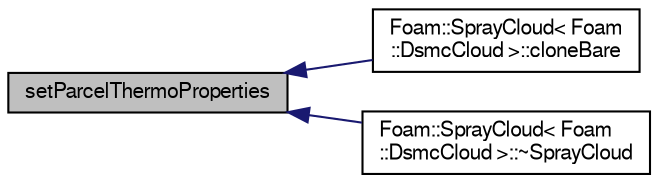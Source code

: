 digraph "setParcelThermoProperties"
{
  bgcolor="transparent";
  edge [fontname="FreeSans",fontsize="10",labelfontname="FreeSans",labelfontsize="10"];
  node [fontname="FreeSans",fontsize="10",shape=record];
  rankdir="LR";
  Node35 [label="setParcelThermoProperties",height=0.2,width=0.4,color="black", fillcolor="grey75", style="filled", fontcolor="black"];
  Node35 -> Node36 [dir="back",color="midnightblue",fontsize="10",style="solid",fontname="FreeSans"];
  Node36 [label="Foam::SprayCloud\< Foam\l::DsmcCloud \>::cloneBare",height=0.2,width=0.4,color="black",URL="$a24530.html#a519c85b79b984c70934c244a934588ca",tooltip="Construct and return bare clone based on (this) with new name. "];
  Node35 -> Node37 [dir="back",color="midnightblue",fontsize="10",style="solid",fontname="FreeSans"];
  Node37 [label="Foam::SprayCloud\< Foam\l::DsmcCloud \>::~SprayCloud",height=0.2,width=0.4,color="black",URL="$a24530.html#a1237d08134af87922452a6c97f0feb56",tooltip="Destructor. "];
}
